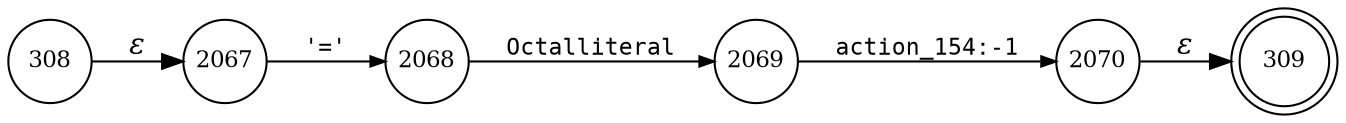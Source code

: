 digraph ATN {
rankdir=LR;
s309[fontsize=11, label="309", shape=doublecircle, fixedsize=true, width=.6];
s2067[fontsize=11,label="2067", shape=circle, fixedsize=true, width=.55, peripheries=1];
s308[fontsize=11,label="308", shape=circle, fixedsize=true, width=.55, peripheries=1];
s2068[fontsize=11,label="2068", shape=circle, fixedsize=true, width=.55, peripheries=1];
s2069[fontsize=11,label="2069", shape=circle, fixedsize=true, width=.55, peripheries=1];
s2070[fontsize=11,label="2070", shape=circle, fixedsize=true, width=.55, peripheries=1];
s308 -> s2067 [fontname="Times-Italic", label="&epsilon;"];
s2067 -> s2068 [fontsize=11, fontname="Courier", arrowsize=.7, label = "'='", arrowhead = normal];
s2068 -> s2069 [fontsize=11, fontname="Courier", arrowsize=.7, label = "Octalliteral", arrowhead = normal];
s2069 -> s2070 [fontsize=11, fontname="Courier", arrowsize=.7, label = "action_154:-1", arrowhead = normal];
s2070 -> s309 [fontname="Times-Italic", label="&epsilon;"];
}